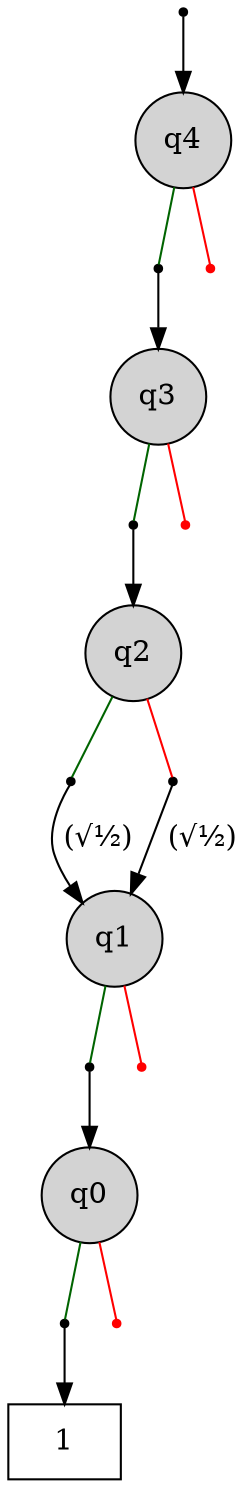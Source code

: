 digraph "DD" {
graph [center=true, ordering=out];
node [shape=circle, center=true];
"T" [ shape = box, label="1" ];
"R" [label="", shape=point];
"0" [ label="q4" ,style=filled, fillcolor=lightgray ];
"0h0"  [label="", shape=point];
"0h2"  [label="", shape=point , fillcolor=red, color=red];
"1" [ label="q3" ,style=filled, fillcolor=lightgray ];
"1h0"  [label="", shape=point];
"1h2"  [label="", shape=point , fillcolor=red, color=red];
"2" [ label="q2" ,style=filled, fillcolor=lightgray ];
"2h0"  [label="", shape=point];
"2h2"  [label="", shape=point];
"3" [ label="q1" ,style=filled, fillcolor=lightgray ];
"3h0"  [label="", shape=point];
"3h2"  [label="", shape=point , fillcolor=red, color=red];
"4" [ label="q0" ,style=filled, fillcolor=lightgray ];
"4h0"  [label="", shape=point ];
"4h2"  [label="", shape=point , fillcolor=red, color=red];

"R" -> "0"
{rank=same; "0h0" "0h2"}
"0" -> "0h0" [arrowhead=none,color=darkgreen];
"0h0" -> "1";
"0" -> "0h2" [arrowhead=none,color=red];
{rank=same; "1h0" "1h2"}
"1" -> "1h0" [arrowhead=none,color=darkgreen];
"1h0" -> "2";
"1" -> "1h2" [arrowhead=none,color=red];
{rank=same; "2h0" "2h2"}
"2" -> "2h0" [arrowhead=none,color=darkgreen];
"2h0" -> "3" [label=" (√½)" ];
"2" -> "2h2" [arrowhead=none,color=red];
"2h2" -> "3" [label=" (√½)" ];
{rank=same; "3h0" "3h2"}
"3" -> "3h0" [arrowhead=none,color=darkgreen];
"3h0" -> "4";
"3" -> "3h2" [arrowhead=none,color=red];
{rank=same; "4h0" "4h2"}
"4" -> "4h0" [arrowhead=none,color=darkgreen];
"4h0"-> "T";
"4" -> "4h2" [arrowhead=none,color=red];

}
